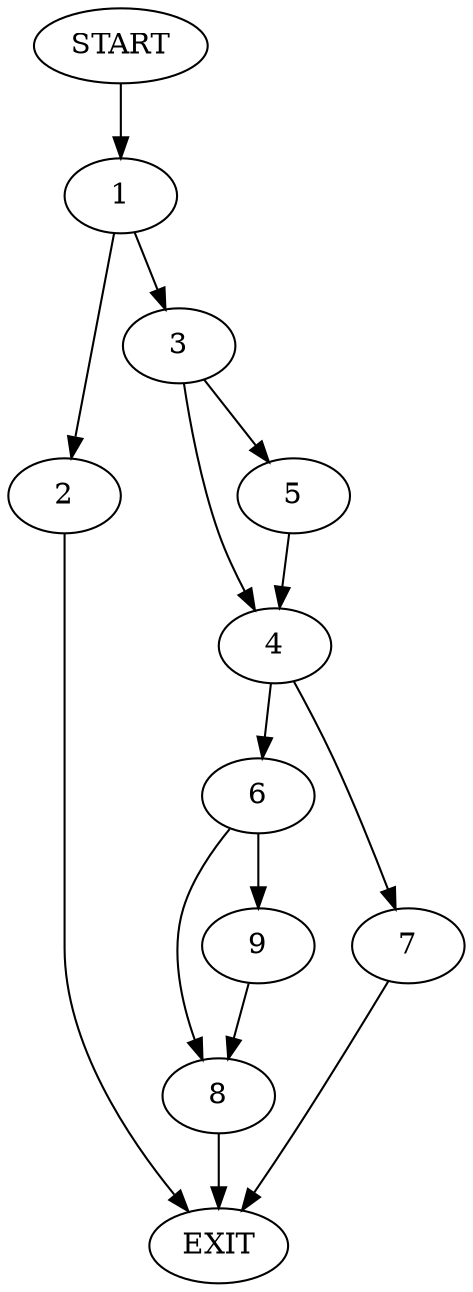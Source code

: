 digraph {
0 [label="START"]
10 [label="EXIT"]
0 -> 1
1 -> 2
1 -> 3
2 -> 10
3 -> 4
3 -> 5
4 -> 6
4 -> 7
5 -> 4
6 -> 8
6 -> 9
7 -> 10
8 -> 10
9 -> 8
}
